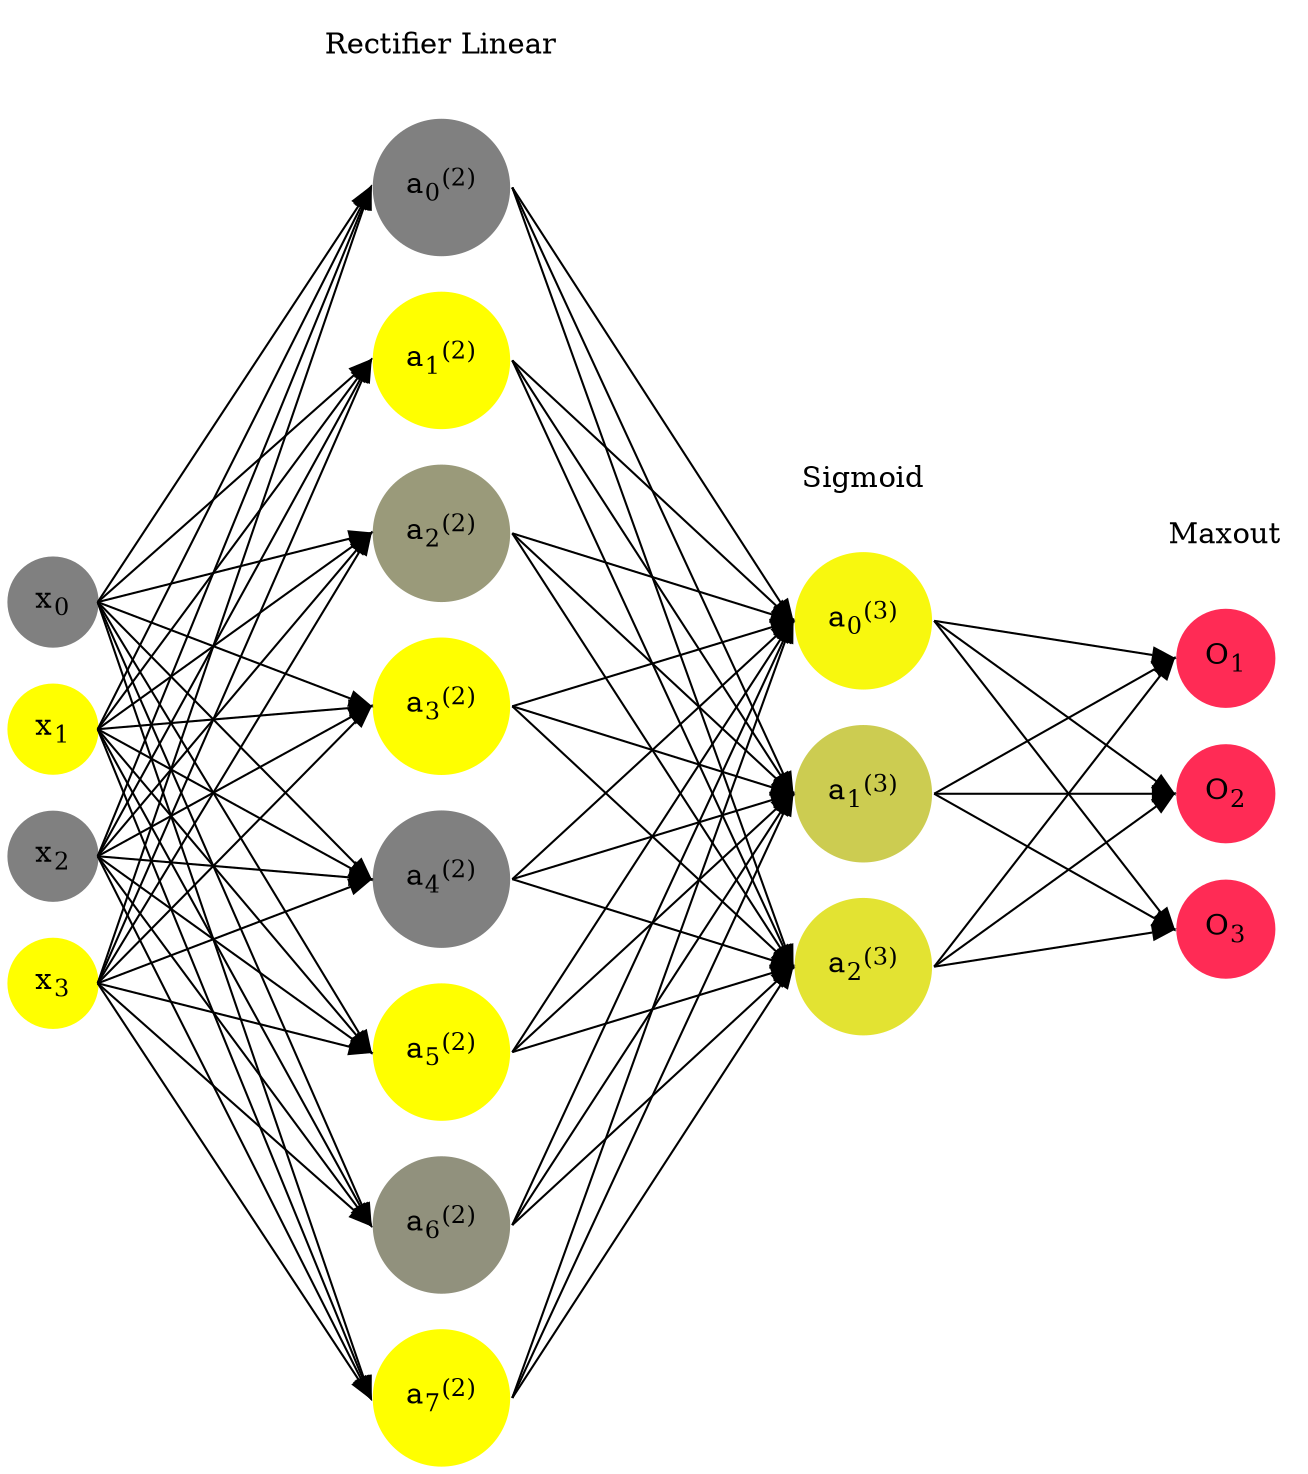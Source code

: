 digraph G {
	rankdir = LR;
	splines=false;
	edge[style=invis];
	ranksep= 1.4;
	{
	node [shape=circle, color="0.1667, 0.0, 0.5", style=filled, fillcolor="0.1667, 0.0, 0.5"];
	x0 [label=<x<sub>0</sub>>];
	}
	{
	node [shape=circle, color="0.1667, 1.0, 1.0", style=filled, fillcolor="0.1667, 1.0, 1.0"];
	x1 [label=<x<sub>1</sub>>];
	}
	{
	node [shape=circle, color="0.1667, 0.0, 0.5", style=filled, fillcolor="0.1667, 0.0, 0.5"];
	x2 [label=<x<sub>2</sub>>];
	}
	{
	node [shape=circle, color="0.1667, 1.0, 1.0", style=filled, fillcolor="0.1667, 1.0, 1.0"];
	x3 [label=<x<sub>3</sub>>];
	}
	{
	node [shape=circle, color="0.1667, 0.000000, 0.500000", style=filled, fillcolor="0.1667, 0.000000, 0.500000"];
	a02 [label=<a<sub>0</sub><sup>(2)</sup>>];
	}
	{
	node [shape=circle, color="0.1667, 1.148782, 1.074391", style=filled, fillcolor="0.1667, 1.148782, 1.074391"];
	a12 [label=<a<sub>1</sub><sup>(2)</sup>>];
	}
	{
	node [shape=circle, color="0.1667, 0.210500, 0.605250", style=filled, fillcolor="0.1667, 0.210500, 0.605250"];
	a22 [label=<a<sub>2</sub><sup>(2)</sup>>];
	}
	{
	node [shape=circle, color="0.1667, 3.925231, 2.462615", style=filled, fillcolor="0.1667, 3.925231, 2.462615"];
	a32 [label=<a<sub>3</sub><sup>(2)</sup>>];
	}
	{
	node [shape=circle, color="0.1667, 0.000000, 0.500000", style=filled, fillcolor="0.1667, 0.000000, 0.500000"];
	a42 [label=<a<sub>4</sub><sup>(2)</sup>>];
	}
	{
	node [shape=circle, color="0.1667, 1.207116, 1.103558", style=filled, fillcolor="0.1667, 1.207116, 1.103558"];
	a52 [label=<a<sub>5</sub><sup>(2)</sup>>];
	}
	{
	node [shape=circle, color="0.1667, 0.138842, 0.569421", style=filled, fillcolor="0.1667, 0.138842, 0.569421"];
	a62 [label=<a<sub>6</sub><sup>(2)</sup>>];
	}
	{
	node [shape=circle, color="0.1667, 2.128946, 1.564473", style=filled, fillcolor="0.1667, 2.128946, 1.564473"];
	a72 [label=<a<sub>7</sub><sup>(2)</sup>>];
	}
	{
	node [shape=circle, color="0.1667, 0.940639, 0.970319", style=filled, fillcolor="0.1667, 0.940639, 0.970319"];
	a03 [label=<a<sub>0</sub><sup>(3)</sup>>];
	}
	{
	node [shape=circle, color="0.1667, 0.599515, 0.799758", style=filled, fillcolor="0.1667, 0.599515, 0.799758"];
	a13 [label=<a<sub>1</sub><sup>(3)</sup>>];
	}
	{
	node [shape=circle, color="0.1667, 0.778642, 0.889321", style=filled, fillcolor="0.1667, 0.778642, 0.889321"];
	a23 [label=<a<sub>2</sub><sup>(3)</sup>>];
	}
	{
	node [shape=circle, color="0.9667, 0.83, 1.0", style=filled, fillcolor="0.9667, 0.83, 1.0"];
	O1 [label=<O<sub>1</sub>>];
	}
	{
	node [shape=circle, color="0.9667, 0.83, 1.0", style=filled, fillcolor="0.9667, 0.83, 1.0"];
	O2 [label=<O<sub>2</sub>>];
	}
	{
	node [shape=circle, color="0.9667, 0.83, 1.0", style=filled, fillcolor="0.9667, 0.83, 1.0"];
	O3 [label=<O<sub>3</sub>>];
	}
	{
	rank=same;
	x0->x1->x2->x3;
	}
	{
	rank=same;
	a02->a12->a22->a32->a42->a52->a62->a72;
	}
	{
	rank=same;
	a03->a13->a23;
	}
	{
	rank=same;
	O1->O2->O3;
	}
	l1 [shape=plaintext,label="Rectifier Linear"];
	l1->a02;
	{rank=same; l1;a02};
	l2 [shape=plaintext,label="Sigmoid"];
	l2->a03;
	{rank=same; l2;a03};
	l3 [shape=plaintext,label="Maxout"];
	l3->O1;
	{rank=same; l3;O1};
edge[style=solid, tailport=e, headport=w];
	{x0;x1;x2;x3} -> {a02;a12;a22;a32;a42;a52;a62;a72};
	{a02;a12;a22;a32;a42;a52;a62;a72} -> {a03;a13;a23};
	{a03;a13;a23} -> {O1,O2,O3};
}